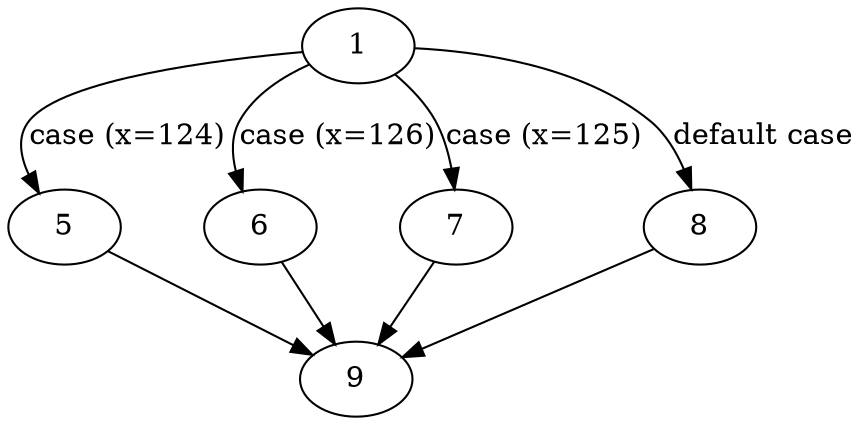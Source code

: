 strict digraph "selectOpName" {
	// Node definitions.
	1 [entry=true];
	5;
	6;
	7;
	8;
	9;

	// Edge definitions.
	1 -> 5 [
		cond="case (x=124)"
		label="case (x=124)"
	];
	1 -> 6 [
		cond="case (x=126)"
		label="case (x=126)"
	];
	1 -> 7 [
		cond="case (x=125)"
		label="case (x=125)"
	];
	1 -> 8 [
		cond="default case"
		label="default case"
	];
	5 -> 9;
	6 -> 9;
	7 -> 9;
	8 -> 9;
}